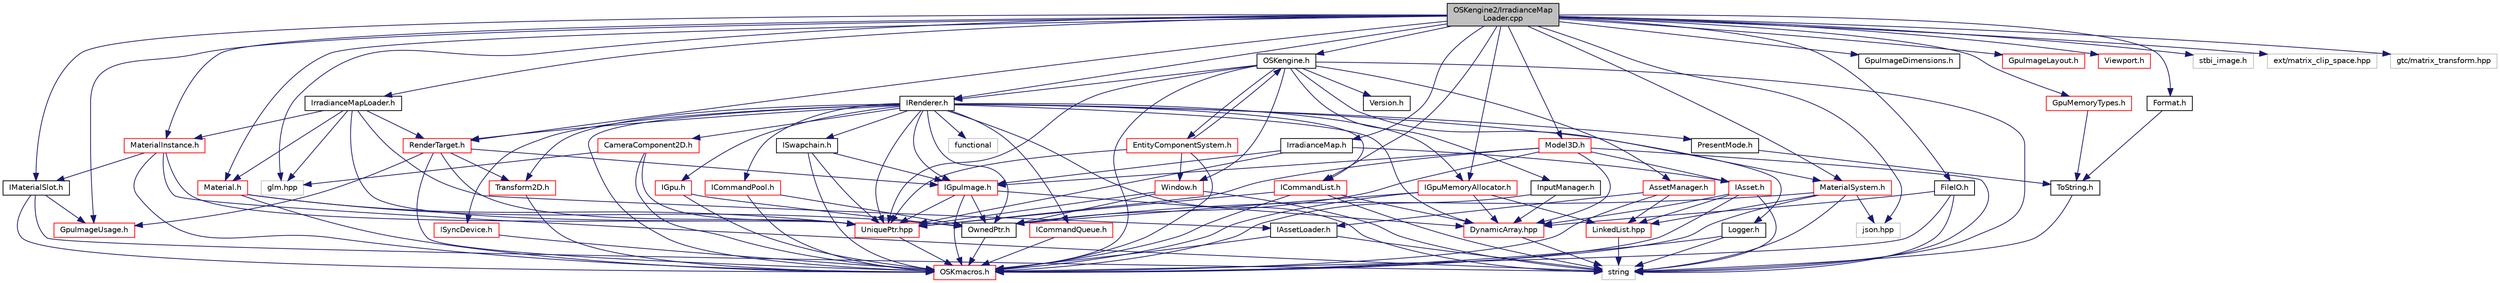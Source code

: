 digraph "OSKengine2/IrradianceMapLoader.cpp"
{
 // LATEX_PDF_SIZE
  edge [fontname="Helvetica",fontsize="10",labelfontname="Helvetica",labelfontsize="10"];
  node [fontname="Helvetica",fontsize="10",shape=record];
  Node1 [label="OSKengine2/IrradianceMap\lLoader.cpp",height=0.2,width=0.4,color="black", fillcolor="grey75", style="filled", fontcolor="black",tooltip=" "];
  Node1 -> Node2 [color="midnightblue",fontsize="10",style="solid"];
  Node2 [label="IrradianceMapLoader.h",height=0.2,width=0.4,color="black", fillcolor="white", style="filled",URL="$_irradiance_map_loader_8h.html",tooltip=" "];
  Node2 -> Node3 [color="midnightblue",fontsize="10",style="solid"];
  Node3 [label="IAssetLoader.h",height=0.2,width=0.4,color="black", fillcolor="white", style="filled",URL="$_i_asset_loader_8h.html",tooltip=" "];
  Node3 -> Node4 [color="midnightblue",fontsize="10",style="solid"];
  Node4 [label="OSKmacros.h",height=0.2,width=0.4,color="red", fillcolor="white", style="filled",URL="$_o_s_kmacros_8h.html",tooltip=" "];
  Node3 -> Node7 [color="midnightblue",fontsize="10",style="solid"];
  Node7 [label="string",height=0.2,width=0.4,color="grey75", fillcolor="white", style="filled",tooltip=" "];
  Node2 -> Node8 [color="midnightblue",fontsize="10",style="solid"];
  Node8 [label="UniquePtr.hpp",height=0.2,width=0.4,color="red", fillcolor="white", style="filled",URL="$_unique_ptr_8hpp.html",tooltip=" "];
  Node8 -> Node4 [color="midnightblue",fontsize="10",style="solid"];
  Node2 -> Node9 [color="midnightblue",fontsize="10",style="solid"];
  Node9 [label="Material.h",height=0.2,width=0.4,color="red", fillcolor="white", style="filled",URL="$_material_8h.html",tooltip=" "];
  Node9 -> Node8 [color="midnightblue",fontsize="10",style="solid"];
  Node9 -> Node10 [color="midnightblue",fontsize="10",style="solid"];
  Node10 [label="OwnedPtr.h",height=0.2,width=0.4,color="black", fillcolor="white", style="filled",URL="$_owned_ptr_8h.html",tooltip=" "];
  Node10 -> Node4 [color="midnightblue",fontsize="10",style="solid"];
  Node9 -> Node4 [color="midnightblue",fontsize="10",style="solid"];
  Node2 -> Node37 [color="midnightblue",fontsize="10",style="solid"];
  Node37 [label="MaterialInstance.h",height=0.2,width=0.4,color="red", fillcolor="white", style="filled",URL="$_material_instance_8h.html",tooltip=" "];
  Node37 -> Node4 [color="midnightblue",fontsize="10",style="solid"];
  Node37 -> Node8 [color="midnightblue",fontsize="10",style="solid"];
  Node37 -> Node38 [color="midnightblue",fontsize="10",style="solid"];
  Node38 [label="IMaterialSlot.h",height=0.2,width=0.4,color="black", fillcolor="white", style="filled",URL="$_i_material_slot_8h.html",tooltip=" "];
  Node38 -> Node4 [color="midnightblue",fontsize="10",style="solid"];
  Node38 -> Node39 [color="midnightblue",fontsize="10",style="solid"];
  Node39 [label="GpuImageUsage.h",height=0.2,width=0.4,color="red", fillcolor="white", style="filled",URL="$_gpu_image_usage_8h.html",tooltip=" "];
  Node38 -> Node7 [color="midnightblue",fontsize="10",style="solid"];
  Node37 -> Node7 [color="midnightblue",fontsize="10",style="solid"];
  Node2 -> Node40 [color="midnightblue",fontsize="10",style="solid"];
  Node40 [label="RenderTarget.h",height=0.2,width=0.4,color="red", fillcolor="white", style="filled",URL="$_render_target_8h.html",tooltip=" "];
  Node40 -> Node4 [color="midnightblue",fontsize="10",style="solid"];
  Node40 -> Node8 [color="midnightblue",fontsize="10",style="solid"];
  Node40 -> Node41 [color="midnightblue",fontsize="10",style="solid"];
  Node41 [label="IGpuImage.h",height=0.2,width=0.4,color="red", fillcolor="white", style="filled",URL="$_i_gpu_image_8h.html",tooltip=" "];
  Node41 -> Node4 [color="midnightblue",fontsize="10",style="solid"];
  Node41 -> Node10 [color="midnightblue",fontsize="10",style="solid"];
  Node41 -> Node8 [color="midnightblue",fontsize="10",style="solid"];
  Node41 -> Node12 [color="midnightblue",fontsize="10",style="solid"];
  Node12 [label="DynamicArray.hpp",height=0.2,width=0.4,color="red", fillcolor="white", style="filled",URL="$_dynamic_array_8hpp.html",tooltip=" "];
  Node12 -> Node7 [color="midnightblue",fontsize="10",style="solid"];
  Node40 -> Node54 [color="midnightblue",fontsize="10",style="solid"];
  Node54 [label="Transform2D.h",height=0.2,width=0.4,color="red", fillcolor="white", style="filled",URL="$_transform2_d_8h.html",tooltip=" "];
  Node54 -> Node4 [color="midnightblue",fontsize="10",style="solid"];
  Node40 -> Node39 [color="midnightblue",fontsize="10",style="solid"];
  Node2 -> Node43 [color="midnightblue",fontsize="10",style="solid"];
  Node43 [label="glm.hpp",height=0.2,width=0.4,color="grey75", fillcolor="white", style="filled",tooltip=" "];
  Node1 -> Node57 [color="midnightblue",fontsize="10",style="solid"];
  Node57 [label="IrradianceMap.h",height=0.2,width=0.4,color="black", fillcolor="white", style="filled",URL="$_irradiance_map_8h.html",tooltip=" "];
  Node57 -> Node58 [color="midnightblue",fontsize="10",style="solid"];
  Node58 [label="IAsset.h",height=0.2,width=0.4,color="red", fillcolor="white", style="filled",URL="$_i_asset_8h.html",tooltip=" "];
  Node58 -> Node4 [color="midnightblue",fontsize="10",style="solid"];
  Node58 -> Node12 [color="midnightblue",fontsize="10",style="solid"];
  Node58 -> Node27 [color="midnightblue",fontsize="10",style="solid"];
  Node27 [label="LinkedList.hpp",height=0.2,width=0.4,color="red", fillcolor="white", style="filled",URL="$_linked_list_8hpp.html",tooltip=" "];
  Node27 -> Node7 [color="midnightblue",fontsize="10",style="solid"];
  Node58 -> Node7 [color="midnightblue",fontsize="10",style="solid"];
  Node57 -> Node8 [color="midnightblue",fontsize="10",style="solid"];
  Node57 -> Node41 [color="midnightblue",fontsize="10",style="solid"];
  Node1 -> Node59 [color="midnightblue",fontsize="10",style="solid"];
  Node59 [label="FileIO.h",height=0.2,width=0.4,color="black", fillcolor="white", style="filled",URL="$_file_i_o_8h.html",tooltip=" "];
  Node59 -> Node12 [color="midnightblue",fontsize="10",style="solid"];
  Node59 -> Node4 [color="midnightblue",fontsize="10",style="solid"];
  Node59 -> Node7 [color="midnightblue",fontsize="10",style="solid"];
  Node1 -> Node20 [color="midnightblue",fontsize="10",style="solid"];
  Node20 [label="Format.h",height=0.2,width=0.4,color="black", fillcolor="white", style="filled",URL="$_format_8h.html",tooltip=" "];
  Node20 -> Node21 [color="midnightblue",fontsize="10",style="solid"];
  Node21 [label="ToString.h",height=0.2,width=0.4,color="black", fillcolor="white", style="filled",URL="$_to_string_8h.html",tooltip=" "];
  Node21 -> Node7 [color="midnightblue",fontsize="10",style="solid"];
  Node1 -> Node60 [color="midnightblue",fontsize="10",style="solid"];
  Node60 [label="OSKengine.h",height=0.2,width=0.4,color="black", fillcolor="white", style="filled",URL="$_o_s_kengine_8h.html",tooltip=" "];
  Node60 -> Node4 [color="midnightblue",fontsize="10",style="solid"];
  Node60 -> Node8 [color="midnightblue",fontsize="10",style="solid"];
  Node60 -> Node61 [color="midnightblue",fontsize="10",style="solid"];
  Node61 [label="Version.h",height=0.2,width=0.4,color="black", fillcolor="white", style="filled",URL="$_version_8h.html",tooltip=" "];
  Node60 -> Node7 [color="midnightblue",fontsize="10",style="solid"];
  Node60 -> Node62 [color="midnightblue",fontsize="10",style="solid"];
  Node62 [label="Logger.h",height=0.2,width=0.4,color="black", fillcolor="white", style="filled",URL="$_logger_8h.html",tooltip=" "];
  Node62 -> Node4 [color="midnightblue",fontsize="10",style="solid"];
  Node62 -> Node7 [color="midnightblue",fontsize="10",style="solid"];
  Node60 -> Node63 [color="midnightblue",fontsize="10",style="solid"];
  Node63 [label="Window.h",height=0.2,width=0.4,color="red", fillcolor="white", style="filled",URL="$_window_8h.html",tooltip=" "];
  Node63 -> Node10 [color="midnightblue",fontsize="10",style="solid"];
  Node63 -> Node8 [color="midnightblue",fontsize="10",style="solid"];
  Node63 -> Node7 [color="midnightblue",fontsize="10",style="solid"];
  Node60 -> Node68 [color="midnightblue",fontsize="10",style="solid"];
  Node68 [label="IRenderer.h",height=0.2,width=0.4,color="black", fillcolor="white", style="filled",URL="$_i_renderer_8h.html",tooltip=" "];
  Node68 -> Node4 [color="midnightblue",fontsize="10",style="solid"];
  Node68 -> Node8 [color="midnightblue",fontsize="10",style="solid"];
  Node68 -> Node10 [color="midnightblue",fontsize="10",style="solid"];
  Node68 -> Node12 [color="midnightblue",fontsize="10",style="solid"];
  Node68 -> Node69 [color="midnightblue",fontsize="10",style="solid"];
  Node69 [label="IGpu.h",height=0.2,width=0.4,color="red", fillcolor="white", style="filled",URL="$_i_gpu_8h.html",tooltip=" "];
  Node69 -> Node4 [color="midnightblue",fontsize="10",style="solid"];
  Node69 -> Node10 [color="midnightblue",fontsize="10",style="solid"];
  Node68 -> Node70 [color="midnightblue",fontsize="10",style="solid"];
  Node70 [label="ICommandQueue.h",height=0.2,width=0.4,color="red", fillcolor="white", style="filled",URL="$_i_command_queue_8h.html",tooltip=" "];
  Node70 -> Node4 [color="midnightblue",fontsize="10",style="solid"];
  Node68 -> Node71 [color="midnightblue",fontsize="10",style="solid"];
  Node71 [label="ISwapchain.h",height=0.2,width=0.4,color="black", fillcolor="white", style="filled",URL="$_i_swapchain_8h.html",tooltip=" "];
  Node71 -> Node4 [color="midnightblue",fontsize="10",style="solid"];
  Node71 -> Node8 [color="midnightblue",fontsize="10",style="solid"];
  Node71 -> Node41 [color="midnightblue",fontsize="10",style="solid"];
  Node68 -> Node72 [color="midnightblue",fontsize="10",style="solid"];
  Node72 [label="ISyncDevice.h",height=0.2,width=0.4,color="red", fillcolor="white", style="filled",URL="$_i_sync_device_8h.html",tooltip=" "];
  Node72 -> Node4 [color="midnightblue",fontsize="10",style="solid"];
  Node68 -> Node73 [color="midnightblue",fontsize="10",style="solid"];
  Node73 [label="ICommandList.h",height=0.2,width=0.4,color="red", fillcolor="white", style="filled",URL="$_i_command_list_8h.html",tooltip=" "];
  Node73 -> Node4 [color="midnightblue",fontsize="10",style="solid"];
  Node73 -> Node12 [color="midnightblue",fontsize="10",style="solid"];
  Node73 -> Node8 [color="midnightblue",fontsize="10",style="solid"];
  Node73 -> Node7 [color="midnightblue",fontsize="10",style="solid"];
  Node68 -> Node76 [color="midnightblue",fontsize="10",style="solid"];
  Node76 [label="ICommandPool.h",height=0.2,width=0.4,color="red", fillcolor="white", style="filled",URL="$_i_command_pool_8h.html",tooltip=" "];
  Node76 -> Node4 [color="midnightblue",fontsize="10",style="solid"];
  Node76 -> Node10 [color="midnightblue",fontsize="10",style="solid"];
  Node68 -> Node77 [color="midnightblue",fontsize="10",style="solid"];
  Node77 [label="IGpuMemoryAllocator.h",height=0.2,width=0.4,color="red", fillcolor="white", style="filled",URL="$_i_gpu_memory_allocator_8h.html",tooltip=" "];
  Node77 -> Node4 [color="midnightblue",fontsize="10",style="solid"];
  Node77 -> Node10 [color="midnightblue",fontsize="10",style="solid"];
  Node77 -> Node27 [color="midnightblue",fontsize="10",style="solid"];
  Node77 -> Node12 [color="midnightblue",fontsize="10",style="solid"];
  Node68 -> Node40 [color="midnightblue",fontsize="10",style="solid"];
  Node68 -> Node79 [color="midnightblue",fontsize="10",style="solid"];
  Node79 [label="MaterialSystem.h",height=0.2,width=0.4,color="red", fillcolor="white", style="filled",URL="$_material_system_8h.html",tooltip=" "];
  Node79 -> Node4 [color="midnightblue",fontsize="10",style="solid"];
  Node79 -> Node27 [color="midnightblue",fontsize="10",style="solid"];
  Node79 -> Node10 [color="midnightblue",fontsize="10",style="solid"];
  Node79 -> Node7 [color="midnightblue",fontsize="10",style="solid"];
  Node79 -> Node80 [color="midnightblue",fontsize="10",style="solid"];
  Node80 [label="json.hpp",height=0.2,width=0.4,color="grey75", fillcolor="white", style="filled",tooltip=" "];
  Node68 -> Node81 [color="midnightblue",fontsize="10",style="solid"];
  Node81 [label="PresentMode.h",height=0.2,width=0.4,color="black", fillcolor="white", style="filled",URL="$_present_mode_8h.html",tooltip=" "];
  Node81 -> Node21 [color="midnightblue",fontsize="10",style="solid"];
  Node68 -> Node41 [color="midnightblue",fontsize="10",style="solid"];
  Node68 -> Node82 [color="midnightblue",fontsize="10",style="solid"];
  Node82 [label="CameraComponent2D.h",height=0.2,width=0.4,color="red", fillcolor="white", style="filled",URL="$_camera_component2_d_8h.html",tooltip=" "];
  Node82 -> Node4 [color="midnightblue",fontsize="10",style="solid"];
  Node82 -> Node8 [color="midnightblue",fontsize="10",style="solid"];
  Node82 -> Node43 [color="midnightblue",fontsize="10",style="solid"];
  Node68 -> Node54 [color="midnightblue",fontsize="10",style="solid"];
  Node68 -> Node7 [color="midnightblue",fontsize="10",style="solid"];
  Node68 -> Node84 [color="midnightblue",fontsize="10",style="solid"];
  Node84 [label="functional",height=0.2,width=0.4,color="grey75", fillcolor="white", style="filled",tooltip=" "];
  Node60 -> Node85 [color="midnightblue",fontsize="10",style="solid"];
  Node85 [label="AssetManager.h",height=0.2,width=0.4,color="red", fillcolor="white", style="filled",URL="$_asset_manager_8h.html",tooltip=" "];
  Node85 -> Node4 [color="midnightblue",fontsize="10",style="solid"];
  Node85 -> Node27 [color="midnightblue",fontsize="10",style="solid"];
  Node85 -> Node3 [color="midnightblue",fontsize="10",style="solid"];
  Node60 -> Node87 [color="midnightblue",fontsize="10",style="solid"];
  Node87 [label="EntityComponentSystem.h",height=0.2,width=0.4,color="red", fillcolor="white", style="filled",URL="$_entity_component_system_8h.html",tooltip=" "];
  Node87 -> Node4 [color="midnightblue",fontsize="10",style="solid"];
  Node87 -> Node8 [color="midnightblue",fontsize="10",style="solid"];
  Node87 -> Node60 [color="midnightblue",fontsize="10",style="solid"];
  Node87 -> Node63 [color="midnightblue",fontsize="10",style="solid"];
  Node60 -> Node96 [color="midnightblue",fontsize="10",style="solid"];
  Node96 [label="InputManager.h",height=0.2,width=0.4,color="black", fillcolor="white", style="filled",URL="$_input_manager_8h.html",tooltip=" "];
  Node96 -> Node4 [color="midnightblue",fontsize="10",style="solid"];
  Node96 -> Node12 [color="midnightblue",fontsize="10",style="solid"];
  Node1 -> Node68 [color="midnightblue",fontsize="10",style="solid"];
  Node1 -> Node77 [color="midnightblue",fontsize="10",style="solid"];
  Node1 -> Node97 [color="midnightblue",fontsize="10",style="solid"];
  Node97 [label="GpuImageDimensions.h",height=0.2,width=0.4,color="black", fillcolor="white", style="filled",URL="$_gpu_image_dimensions_8h.html",tooltip=" "];
  Node1 -> Node39 [color="midnightblue",fontsize="10",style="solid"];
  Node1 -> Node98 [color="midnightblue",fontsize="10",style="solid"];
  Node98 [label="GpuMemoryTypes.h",height=0.2,width=0.4,color="red", fillcolor="white", style="filled",URL="$_gpu_memory_types_8h.html",tooltip=" "];
  Node98 -> Node21 [color="midnightblue",fontsize="10",style="solid"];
  Node1 -> Node99 [color="midnightblue",fontsize="10",style="solid"];
  Node99 [label="GpuImageLayout.h",height=0.2,width=0.4,color="red", fillcolor="white", style="filled",URL="$_gpu_image_layout_8h.html",tooltip=" "];
  Node1 -> Node40 [color="midnightblue",fontsize="10",style="solid"];
  Node1 -> Node73 [color="midnightblue",fontsize="10",style="solid"];
  Node1 -> Node79 [color="midnightblue",fontsize="10",style="solid"];
  Node1 -> Node9 [color="midnightblue",fontsize="10",style="solid"];
  Node1 -> Node37 [color="midnightblue",fontsize="10",style="solid"];
  Node1 -> Node38 [color="midnightblue",fontsize="10",style="solid"];
  Node1 -> Node100 [color="midnightblue",fontsize="10",style="solid"];
  Node100 [label="Viewport.h",height=0.2,width=0.4,color="red", fillcolor="white", style="filled",URL="$_viewport_8h.html",tooltip=" "];
  Node1 -> Node101 [color="midnightblue",fontsize="10",style="solid"];
  Node101 [label="Model3D.h",height=0.2,width=0.4,color="red", fillcolor="white", style="filled",URL="$_model3_d_8h.html",tooltip=" "];
  Node101 -> Node58 [color="midnightblue",fontsize="10",style="solid"];
  Node101 -> Node12 [color="midnightblue",fontsize="10",style="solid"];
  Node101 -> Node8 [color="midnightblue",fontsize="10",style="solid"];
  Node101 -> Node10 [color="midnightblue",fontsize="10",style="solid"];
  Node101 -> Node41 [color="midnightblue",fontsize="10",style="solid"];
  Node101 -> Node7 [color="midnightblue",fontsize="10",style="solid"];
  Node1 -> Node80 [color="midnightblue",fontsize="10",style="solid"];
  Node1 -> Node116 [color="midnightblue",fontsize="10",style="solid"];
  Node116 [label="stbi_image.h",height=0.2,width=0.4,color="grey75", fillcolor="white", style="filled",tooltip=" "];
  Node1 -> Node43 [color="midnightblue",fontsize="10",style="solid"];
  Node1 -> Node117 [color="midnightblue",fontsize="10",style="solid"];
  Node117 [label="ext/matrix_clip_space.hpp",height=0.2,width=0.4,color="grey75", fillcolor="white", style="filled",tooltip=" "];
  Node1 -> Node118 [color="midnightblue",fontsize="10",style="solid"];
  Node118 [label="gtc/matrix_transform.hpp",height=0.2,width=0.4,color="grey75", fillcolor="white", style="filled",tooltip=" "];
}

